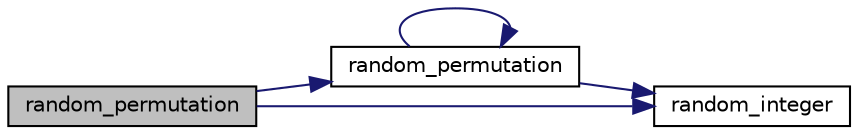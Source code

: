 digraph "random_permutation"
{
  edge [fontname="Helvetica",fontsize="10",labelfontname="Helvetica",labelfontsize="10"];
  node [fontname="Helvetica",fontsize="10",shape=record];
  rankdir="LR";
  Node3502 [label="random_permutation",height=0.2,width=0.4,color="black", fillcolor="grey75", style="filled", fontcolor="black"];
  Node3502 -> Node3503 [color="midnightblue",fontsize="10",style="solid",fontname="Helvetica"];
  Node3503 [label="random_permutation",height=0.2,width=0.4,color="black", fillcolor="white", style="filled",URL="$d2/d7c/combinatorics_8_c.html#a783a99c64554c8e759d97d8c512217c9"];
  Node3503 -> Node3503 [color="midnightblue",fontsize="10",style="solid",fontname="Helvetica"];
  Node3503 -> Node3504 [color="midnightblue",fontsize="10",style="solid",fontname="Helvetica"];
  Node3504 [label="random_integer",height=0.2,width=0.4,color="black", fillcolor="white", style="filled",URL="$d5/db4/io__and__os_8h.html#a509937846575424b1c8863e1bb96a766"];
  Node3502 -> Node3504 [color="midnightblue",fontsize="10",style="solid",fontname="Helvetica"];
}
